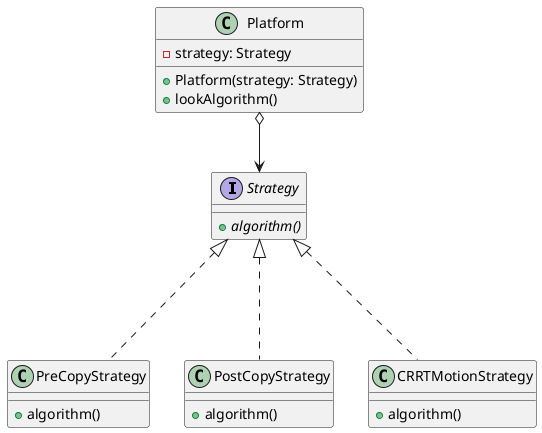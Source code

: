 @startuml

interface Strategy {
    {abstract} +algorithm()
}

class PreCopyStrategy {
    +algorithm()
}

class PostCopyStrategy {
    +algorithm()
}

class CRRTMotionStrategy {
    +algorithm()
}

class Platform {
    -strategy: Strategy
    +Platform(strategy: Strategy)
    +lookAlgorithm()
}

Strategy<|... PreCopyStrategy
Strategy<|... PostCopyStrategy
Strategy<|... CRRTMotionStrategy


Platform o--> Strategy

@enduml
